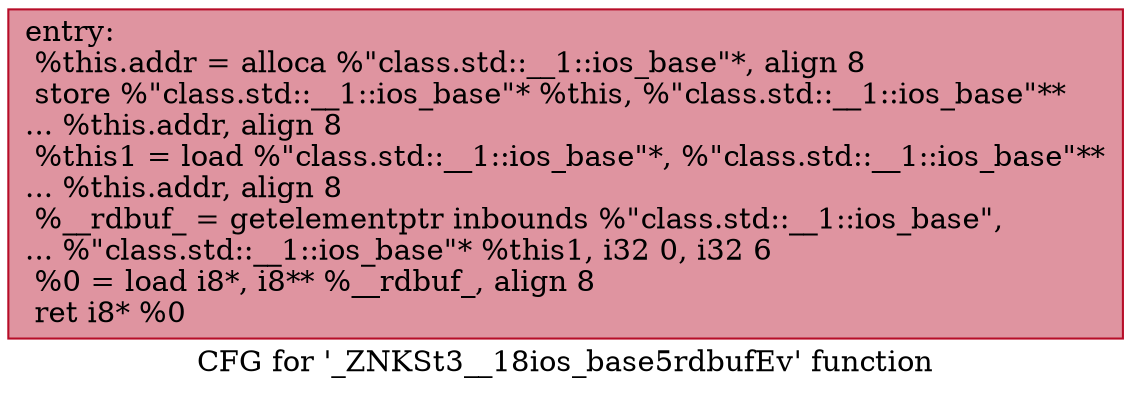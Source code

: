 digraph "CFG for '_ZNKSt3__18ios_base5rdbufEv' function" {
	label="CFG for '_ZNKSt3__18ios_base5rdbufEv' function";

	Node0x600003e7f080 [shape=record,color="#b70d28ff", style=filled, fillcolor="#b70d2870",label="{entry:\l  %this.addr = alloca %\"class.std::__1::ios_base\"*, align 8\l  store %\"class.std::__1::ios_base\"* %this, %\"class.std::__1::ios_base\"**\l... %this.addr, align 8\l  %this1 = load %\"class.std::__1::ios_base\"*, %\"class.std::__1::ios_base\"**\l... %this.addr, align 8\l  %__rdbuf_ = getelementptr inbounds %\"class.std::__1::ios_base\",\l... %\"class.std::__1::ios_base\"* %this1, i32 0, i32 6\l  %0 = load i8*, i8** %__rdbuf_, align 8\l  ret i8* %0\l}"];
}
